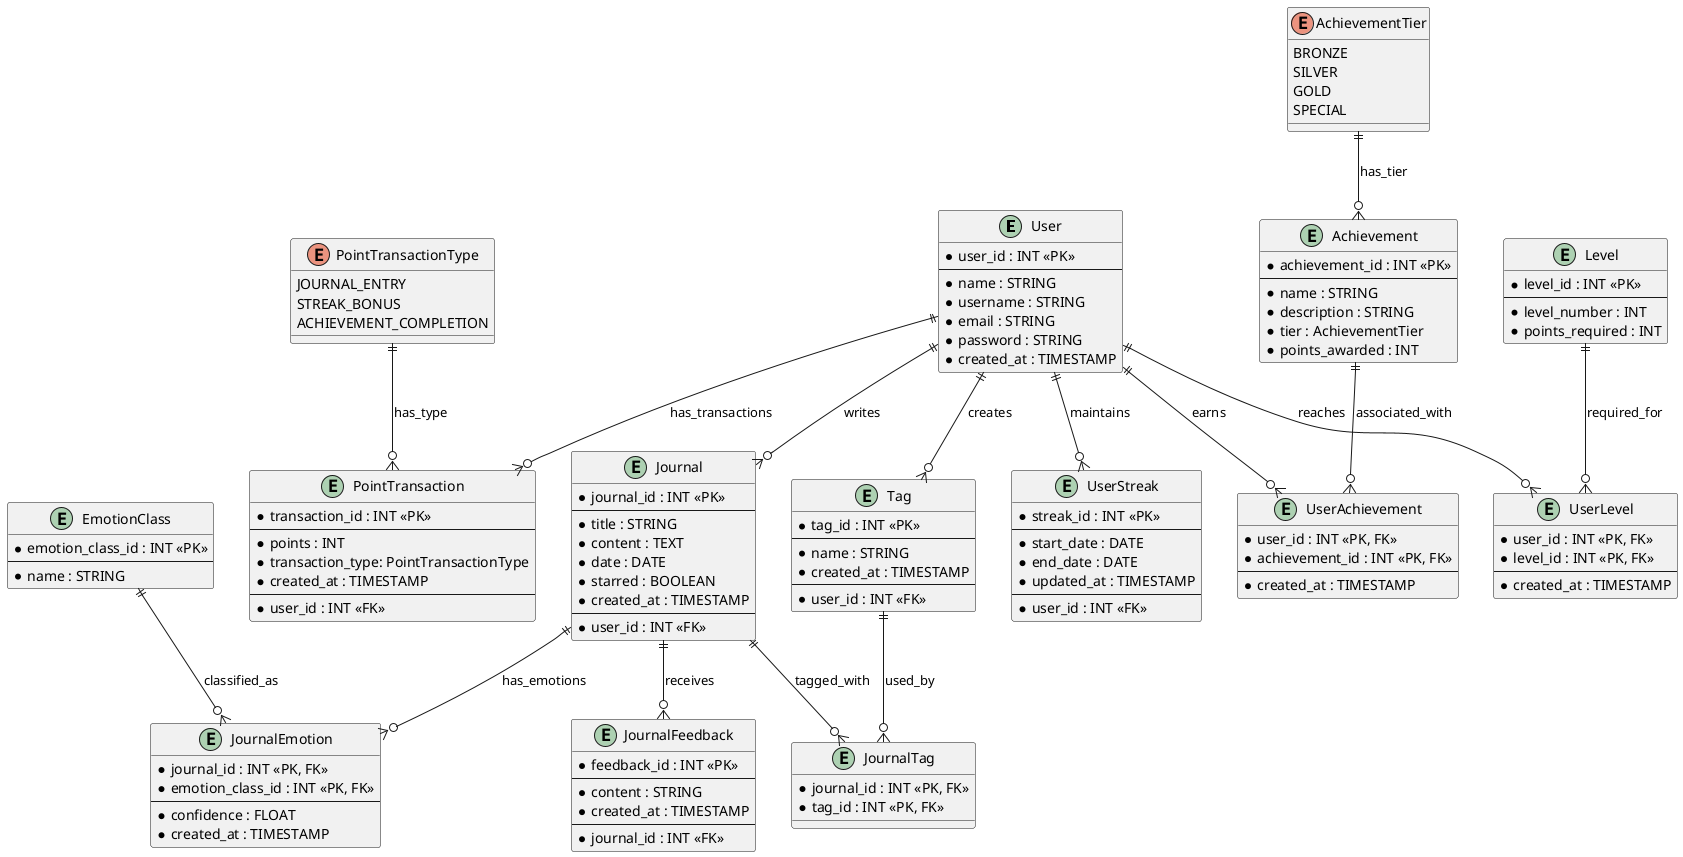 @startuml Memotions ERD

entity User {
    * user_id : INT <<PK>>
    --
    * name : STRING
    * username : STRING
    * email : STRING
    * password : STRING
    * created_at : TIMESTAMP
}

entity Journal {
    * journal_id : INT <<PK>>
    --
    * title : STRING
    * content : TEXT
    * date : DATE
    * starred : BOOLEAN
    * created_at : TIMESTAMP
    --
    * user_id : INT <<FK>>
}

entity Tag {
    * tag_id : INT <<PK>>   
    --
    * name : STRING
    * created_at : TIMESTAMP
    --
    * user_id : INT <<FK>>
}

entity JournalTag {
    * journal_id : INT <<PK, FK>>
    * tag_id : INT <<PK, FK>>
}

entity EmotionClass {
    * emotion_class_id : INT <<PK>>
    --
    * name : STRING
}

entity JournalEmotion {
    * journal_id : INT <<PK, FK>>
    * emotion_class_id : INT <<PK, FK>>
    --
    * confidence : FLOAT
    * created_at : TIMESTAMP
}

entity JournalFeedback {
    * feedback_id : INT <<PK>>
    --
    * content : STRING
    * created_at : TIMESTAMP
    --
    * journal_id : INT <<FK>>
}

entity Achievement {
    * achievement_id : INT <<PK>>
    --
    * name : STRING
    * description : STRING
    * tier : AchievementTier
    * points_awarded : INT 
}

enum AchievementTier {
    BRONZE
    SILVER
    GOLD
    SPECIAL
}

entity UserAchievement {
    * user_id : INT <<PK, FK>>
    * achievement_id : INT <<PK, FK>>
    --
    * created_at : TIMESTAMP
}

entity UserStreak {
    * streak_id : INT <<PK>>
    --
    * start_date : DATE
    * end_date : DATE
    * updated_at : TIMESTAMP
    --
    * user_id : INT <<FK>>
}

entity PointTransaction {
    * transaction_id : INT <<PK>>
    --
    * points : INT
    * transaction_type: PointTransactionType
    * created_at : TIMESTAMP
    --
    * user_id : INT <<FK>>
}

enum PointTransactionType {
    JOURNAL_ENTRY
    STREAK_BONUS
    ACHIEVEMENT_COMPLETION
}

entity Level {
    * level_id : INT <<PK>>
    --
    * level_number : INT
    * points_required : INT
}

entity UserLevel {
    * user_id : INT <<PK, FK>>
    * level_id : INT <<PK, FK>>
    --
    * created_at : TIMESTAMP
}

User ||--o{ Journal : writes
User ||--o{ Tag : creates
Journal ||--o{ JournalTag : tagged_with
Tag ||--o{ JournalTag : used_by
Journal ||--o{ JournalEmotion : has_emotions
EmotionClass ||--o{ JournalEmotion : classified_as
Journal ||--o{ JournalFeedback : receives
User ||--o{ UserAchievement : earns
Achievement ||--o{ UserAchievement : associated_with
AchievementTier ||--o{ Achievement : has_tier
User ||--o{ UserStreak : maintains
User ||--o{ PointTransaction : has_transactions
PointTransactionType ||--o{ PointTransaction : has_type
Level ||--o{ UserLevel : required_for
User ||--o{ UserLevel : reaches

@enduml